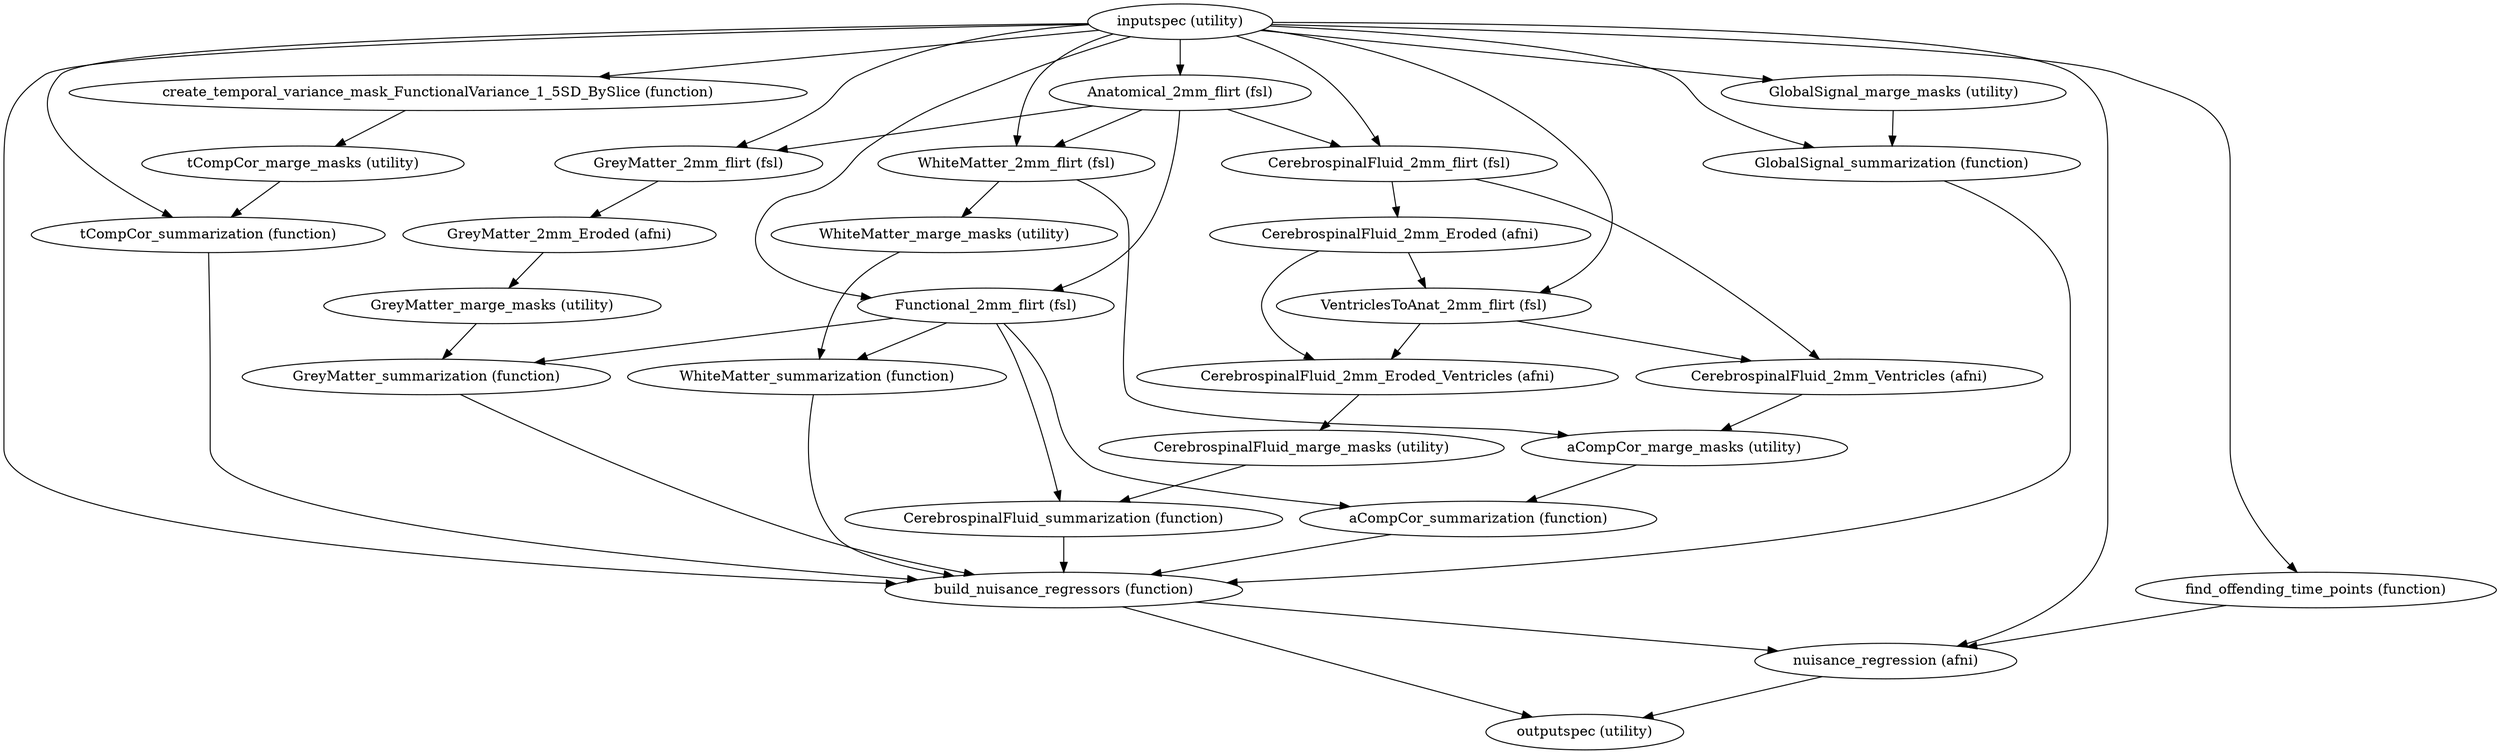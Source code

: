 strict digraph "" {
"tCompCor_summarization (function)";
"CerebrospinalFluid_2mm_Eroded (afni)";
"Anatomical_2mm_flirt (fsl)";
"inputspec (utility)";
"CerebrospinalFluid_2mm_Eroded_Ventricles (afni)";
"build_nuisance_regressors (function)";
"GreyMatter_2mm_flirt (fsl)";
"GreyMatter_2mm_Eroded (afni)";
"CerebrospinalFluid_2mm_flirt (fsl)";
"aCompCor_summarization (function)";
"find_offending_time_points (function)";
"WhiteMatter_2mm_flirt (fsl)";
"tCompCor_marge_masks (utility)";
"GlobalSignal_summarization (function)";
"aCompCor_marge_masks (utility)";
"WhiteMatter_marge_masks (utility)";
"GreyMatter_marge_masks (utility)";
"GlobalSignal_marge_masks (utility)";
"WhiteMatter_summarization (function)";
"VentriclesToAnat_2mm_flirt (fsl)";
"CerebrospinalFluid_summarization (function)";
"nuisance_regression (afni)";
"CerebrospinalFluid_2mm_Ventricles (afni)";
"outputspec (utility)";
"create_temporal_variance_mask_FunctionalVariance_1_5SD_BySlice (function)";
"Functional_2mm_flirt (fsl)";
"CerebrospinalFluid_marge_masks (utility)";
"GreyMatter_summarization (function)";
"tCompCor_summarization (function)" -> "build_nuisance_regressors (function)";
"CerebrospinalFluid_2mm_Eroded (afni)" -> "CerebrospinalFluid_2mm_Eroded_Ventricles (afni)";
"CerebrospinalFluid_2mm_Eroded (afni)" -> "VentriclesToAnat_2mm_flirt (fsl)";
"Anatomical_2mm_flirt (fsl)" -> "Functional_2mm_flirt (fsl)";
"Anatomical_2mm_flirt (fsl)" -> "CerebrospinalFluid_2mm_flirt (fsl)";
"Anatomical_2mm_flirt (fsl)" -> "GreyMatter_2mm_flirt (fsl)";
"Anatomical_2mm_flirt (fsl)" -> "WhiteMatter_2mm_flirt (fsl)";
"inputspec (utility)" -> "tCompCor_summarization (function)";
"inputspec (utility)" -> "nuisance_regression (afni)";
"inputspec (utility)" -> "find_offending_time_points (function)";
"inputspec (utility)" -> "WhiteMatter_2mm_flirt (fsl)";
"inputspec (utility)" -> "create_temporal_variance_mask_FunctionalVariance_1_5SD_BySlice (function)";
"inputspec (utility)" -> "GlobalSignal_summarization (function)";
"inputspec (utility)" -> "Anatomical_2mm_flirt (fsl)";
"inputspec (utility)" -> "Functional_2mm_flirt (fsl)";
"inputspec (utility)" -> "GlobalSignal_marge_masks (utility)";
"inputspec (utility)" -> "build_nuisance_regressors (function)";
"inputspec (utility)" -> "GreyMatter_2mm_flirt (fsl)";
"inputspec (utility)" -> "VentriclesToAnat_2mm_flirt (fsl)";
"inputspec (utility)" -> "CerebrospinalFluid_2mm_flirt (fsl)";
"CerebrospinalFluid_2mm_Eroded_Ventricles (afni)" -> "CerebrospinalFluid_marge_masks (utility)";
"build_nuisance_regressors (function)" -> "nuisance_regression (afni)";
"build_nuisance_regressors (function)" -> "outputspec (utility)";
"GreyMatter_2mm_flirt (fsl)" -> "GreyMatter_2mm_Eroded (afni)";
"GreyMatter_2mm_Eroded (afni)" -> "GreyMatter_marge_masks (utility)";
"CerebrospinalFluid_2mm_flirt (fsl)" -> "CerebrospinalFluid_2mm_Eroded (afni)";
"CerebrospinalFluid_2mm_flirt (fsl)" -> "CerebrospinalFluid_2mm_Ventricles (afni)";
"aCompCor_summarization (function)" -> "build_nuisance_regressors (function)";
"find_offending_time_points (function)" -> "nuisance_regression (afni)";
"WhiteMatter_2mm_flirt (fsl)" -> "aCompCor_marge_masks (utility)";
"WhiteMatter_2mm_flirt (fsl)" -> "WhiteMatter_marge_masks (utility)";
"tCompCor_marge_masks (utility)" -> "tCompCor_summarization (function)";
"GlobalSignal_summarization (function)" -> "build_nuisance_regressors (function)";
"aCompCor_marge_masks (utility)" -> "aCompCor_summarization (function)";
"WhiteMatter_marge_masks (utility)" -> "WhiteMatter_summarization (function)";
"GreyMatter_marge_masks (utility)" -> "GreyMatter_summarization (function)";
"GlobalSignal_marge_masks (utility)" -> "GlobalSignal_summarization (function)";
"WhiteMatter_summarization (function)" -> "build_nuisance_regressors (function)";
"VentriclesToAnat_2mm_flirt (fsl)" -> "CerebrospinalFluid_2mm_Ventricles (afni)";
"VentriclesToAnat_2mm_flirt (fsl)" -> "CerebrospinalFluid_2mm_Eroded_Ventricles (afni)";
"CerebrospinalFluid_summarization (function)" -> "build_nuisance_regressors (function)";
"nuisance_regression (afni)" -> "outputspec (utility)";
"CerebrospinalFluid_2mm_Ventricles (afni)" -> "aCompCor_marge_masks (utility)";
"create_temporal_variance_mask_FunctionalVariance_1_5SD_BySlice (function)" -> "tCompCor_marge_masks (utility)";
"Functional_2mm_flirt (fsl)" -> "aCompCor_summarization (function)";
"Functional_2mm_flirt (fsl)" -> "GreyMatter_summarization (function)";
"Functional_2mm_flirt (fsl)" -> "WhiteMatter_summarization (function)";
"Functional_2mm_flirt (fsl)" -> "CerebrospinalFluid_summarization (function)";
"CerebrospinalFluid_marge_masks (utility)" -> "CerebrospinalFluid_summarization (function)";
"GreyMatter_summarization (function)" -> "build_nuisance_regressors (function)";
}
